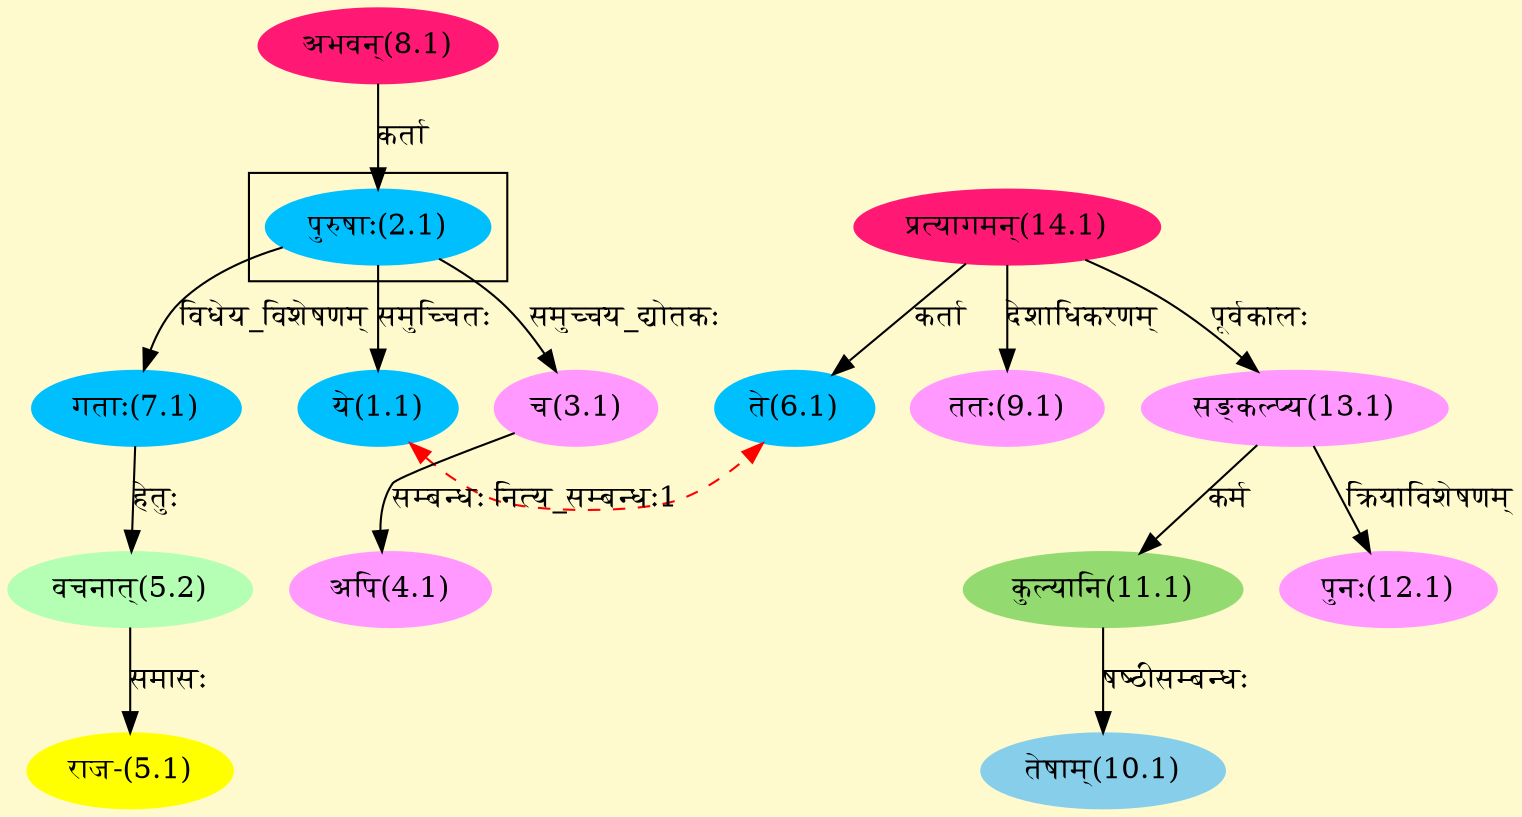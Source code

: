digraph G{
rankdir=BT;
 compound=true;
 bgcolor="lemonchiffon1";

subgraph cluster_1{
Node1_1 [style=filled, color="#00BFFF" label = "ये(1.1)"]
Node2_1 [style=filled, color="#00BFFF" label = "पुरुषाः(2.1)"]

}
Node1_1 [style=filled, color="#00BFFF" label = "ये(1.1)"]
Node6_1 [style=filled, color="#00BFFF" label = "ते(6.1)"]
Node2_1 [style=filled, color="#00BFFF" label = "पुरुषाः(2.1)"]
Node8_1 [style=filled, color="#FF1975" label = "अभवन्(8.1)"]
Node3_1 [style=filled, color="#FF99FF" label = "च(3.1)"]
Node4_1 [style=filled, color="#FF99FF" label = "अपि(4.1)"]
Node5_1 [style=filled, color="#FFFF00" label = "राज-(5.1)"]
Node5_2 [style=filled, color="#B4FFB4" label = "वचनात्(5.2)"]
Node7_1 [style=filled, color="#00BFFF" label = "गताः(7.1)"]
Node14_1 [style=filled, color="#FF1975" label = "प्रत्यागमन्(14.1)"]
Node [style=filled, color="" label = "()"]
Node9_1 [style=filled, color="#FF99FF" label = "ततः(9.1)"]
Node10_1 [style=filled, color="#87CEEB" label = "तेषाम्(10.1)"]
Node11_1 [style=filled, color="#93DB70" label = "कुल्यानि(11.1)"]
Node13_1 [style=filled, color="#FF99FF" label = "सङ्कल्प्य(13.1)"]
Node12_1 [style=filled, color="#FF99FF" label = "पुनः(12.1)"]
{rank = same; Node1_1; Node6_1;}
/* Start of Relations section */

Node1_1 -> Node2_1 [  label="समुच्चितः"  dir="back" ]
Node1_1 -> Node6_1 [ style=dashed color="red" label="नित्य_सम्बन्धः1"  dir="both" ]
Node2_1 -> Node8_1 [  label="कर्ता"  dir="back" ]
Node3_1 -> Node2_1 [  label="समुच्चय_द्योतकः"  dir="back" ]
Node4_1 -> Node3_1 [  label="सम्बन्धः"  dir="back" ]
Node5_1 -> Node5_2 [  label="समासः"  dir="back" ]
Node5_2 -> Node7_1 [  label="हेतुः"  dir="back" ]
Node6_1 -> Node14_1 [  label="कर्ता"  dir="back" ]
Node7_1 -> Node2_1 [  label="विधेय_विशेषणम्"  dir="back" ]
Node9_1 -> Node14_1 [  label="देशाधिकरणम्"  dir="back" ]
Node10_1 -> Node11_1 [  label="षष्ठीसम्बन्धः"  dir="back" ]
Node11_1 -> Node13_1 [  label="कर्म"  dir="back" ]
Node12_1 -> Node13_1 [  label="क्रियाविशेषणम्"  dir="back" ]
Node13_1 -> Node14_1 [  label="पूर्वकालः"  dir="back" ]
}
